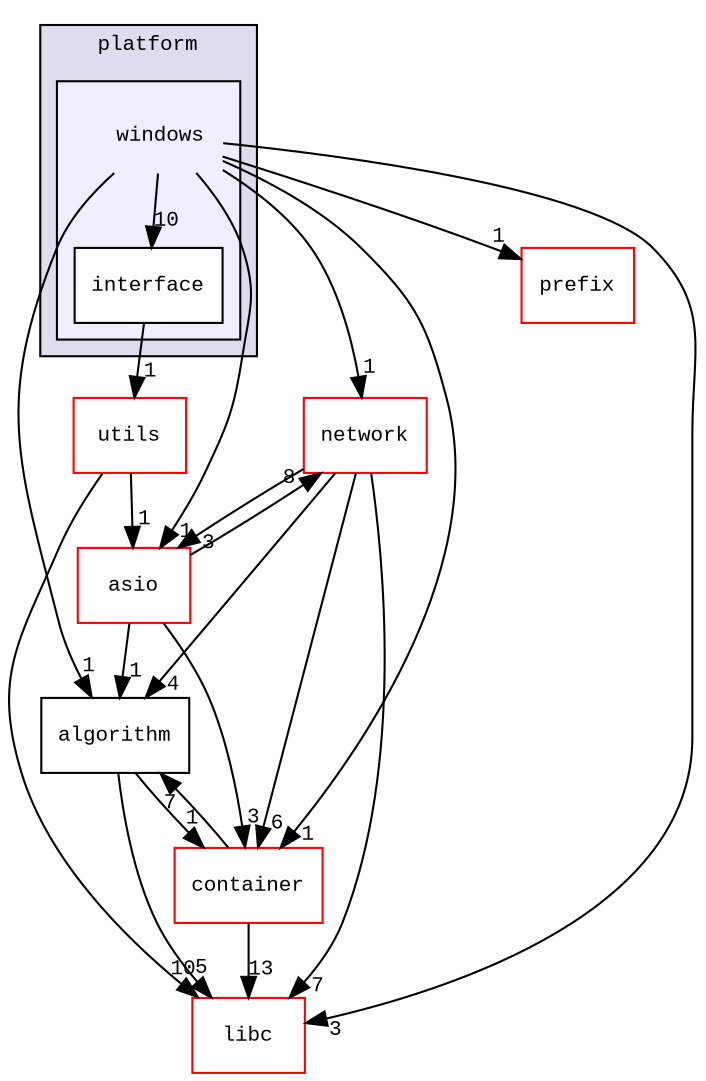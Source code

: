 digraph "src/tbox/platform/windows" {
  compound=true
  node [ fontsize="10", fontname="CourierNew"];
  edge [ labelfontsize="10", labelfontname="CourierNew"];
  subgraph clusterdir_3d9333e940592ee9d1dd6e9562262a64 {
    graph [ bgcolor="#ddddee", pencolor="black", label="platform" fontname="CourierNew", fontsize="10", URL="dir_3d9333e940592ee9d1dd6e9562262a64.html"]
  subgraph clusterdir_0814cd02c97eb9a7d262a144701421b8 {
    graph [ bgcolor="#eeeeff", pencolor="black", label="" URL="dir_0814cd02c97eb9a7d262a144701421b8.html"];
    dir_0814cd02c97eb9a7d262a144701421b8 [shape=plaintext label="windows"];
    dir_22d85aff2fc8dfa51d3da2ec78f2ab36 [shape=box label="interface" color="black" fillcolor="white" style="filled" URL="dir_22d85aff2fc8dfa51d3da2ec78f2ab36.html"];
  }
  }
  dir_ac11f784b81667e62f917778dae2d743 [shape=box label="algorithm" URL="dir_ac11f784b81667e62f917778dae2d743.html"];
  dir_2b35f4a2c0e9f7874e1dbf2791c4e461 [shape=box label="asio" fillcolor="white" style="filled" color="red" URL="dir_2b35f4a2c0e9f7874e1dbf2791c4e461.html"];
  dir_77896eeb272e278cd59cc65c4fde665c [shape=box label="network" fillcolor="white" style="filled" color="red" URL="dir_77896eeb272e278cd59cc65c4fde665c.html"];
  dir_895e2f62803e10f0845db2d9f139817c [shape=box label="container" fillcolor="white" style="filled" color="red" URL="dir_895e2f62803e10f0845db2d9f139817c.html"];
  dir_24c9faee50804cb795002c12752997c1 [shape=box label="utils" fillcolor="white" style="filled" color="red" URL="dir_24c9faee50804cb795002c12752997c1.html"];
  dir_0c3e9a1149ea2f66b1b90b4d073dfb0c [shape=box label="prefix" fillcolor="white" style="filled" color="red" URL="dir_0c3e9a1149ea2f66b1b90b4d073dfb0c.html"];
  dir_77f7a305e421ad7115258f9647362748 [shape=box label="libc" fillcolor="white" style="filled" color="red" URL="dir_77f7a305e421ad7115258f9647362748.html"];
  dir_ac11f784b81667e62f917778dae2d743->dir_895e2f62803e10f0845db2d9f139817c [headlabel="1", labeldistance=1.5 headhref="dir_000002_000006.html"];
  dir_ac11f784b81667e62f917778dae2d743->dir_77f7a305e421ad7115258f9647362748 [headlabel="5", labeldistance=1.5 headhref="dir_000002_000011.html"];
  dir_22d85aff2fc8dfa51d3da2ec78f2ab36->dir_24c9faee50804cb795002c12752997c1 [headlabel="1", labeldistance=1.5 headhref="dir_000051_000061.html"];
  dir_2b35f4a2c0e9f7874e1dbf2791c4e461->dir_ac11f784b81667e62f917778dae2d743 [headlabel="1", labeldistance=1.5 headhref="dir_000003_000002.html"];
  dir_2b35f4a2c0e9f7874e1dbf2791c4e461->dir_77896eeb272e278cd59cc65c4fde665c [headlabel="8", labeldistance=1.5 headhref="dir_000003_000027.html"];
  dir_2b35f4a2c0e9f7874e1dbf2791c4e461->dir_895e2f62803e10f0845db2d9f139817c [headlabel="3", labeldistance=1.5 headhref="dir_000003_000006.html"];
  dir_0814cd02c97eb9a7d262a144701421b8->dir_ac11f784b81667e62f917778dae2d743 [headlabel="1", labeldistance=1.5 headhref="dir_000050_000002.html"];
  dir_0814cd02c97eb9a7d262a144701421b8->dir_22d85aff2fc8dfa51d3da2ec78f2ab36 [headlabel="10", labeldistance=1.5 headhref="dir_000050_000051.html"];
  dir_0814cd02c97eb9a7d262a144701421b8->dir_2b35f4a2c0e9f7874e1dbf2791c4e461 [headlabel="1", labeldistance=1.5 headhref="dir_000050_000003.html"];
  dir_0814cd02c97eb9a7d262a144701421b8->dir_77896eeb272e278cd59cc65c4fde665c [headlabel="1", labeldistance=1.5 headhref="dir_000050_000027.html"];
  dir_0814cd02c97eb9a7d262a144701421b8->dir_895e2f62803e10f0845db2d9f139817c [headlabel="1", labeldistance=1.5 headhref="dir_000050_000006.html"];
  dir_0814cd02c97eb9a7d262a144701421b8->dir_0c3e9a1149ea2f66b1b90b4d073dfb0c [headlabel="1", labeldistance=1.5 headhref="dir_000050_000052.html"];
  dir_0814cd02c97eb9a7d262a144701421b8->dir_77f7a305e421ad7115258f9647362748 [headlabel="3", labeldistance=1.5 headhref="dir_000050_000011.html"];
  dir_77896eeb272e278cd59cc65c4fde665c->dir_ac11f784b81667e62f917778dae2d743 [headlabel="4", labeldistance=1.5 headhref="dir_000027_000002.html"];
  dir_77896eeb272e278cd59cc65c4fde665c->dir_2b35f4a2c0e9f7874e1dbf2791c4e461 [headlabel="3", labeldistance=1.5 headhref="dir_000027_000003.html"];
  dir_77896eeb272e278cd59cc65c4fde665c->dir_895e2f62803e10f0845db2d9f139817c [headlabel="6", labeldistance=1.5 headhref="dir_000027_000006.html"];
  dir_77896eeb272e278cd59cc65c4fde665c->dir_77f7a305e421ad7115258f9647362748 [headlabel="7", labeldistance=1.5 headhref="dir_000027_000011.html"];
  dir_895e2f62803e10f0845db2d9f139817c->dir_ac11f784b81667e62f917778dae2d743 [headlabel="7", labeldistance=1.5 headhref="dir_000006_000002.html"];
  dir_895e2f62803e10f0845db2d9f139817c->dir_77f7a305e421ad7115258f9647362748 [headlabel="13", labeldistance=1.5 headhref="dir_000006_000011.html"];
  dir_24c9faee50804cb795002c12752997c1->dir_2b35f4a2c0e9f7874e1dbf2791c4e461 [headlabel="1", labeldistance=1.5 headhref="dir_000061_000003.html"];
  dir_24c9faee50804cb795002c12752997c1->dir_77f7a305e421ad7115258f9647362748 [headlabel="10", labeldistance=1.5 headhref="dir_000061_000011.html"];
}
